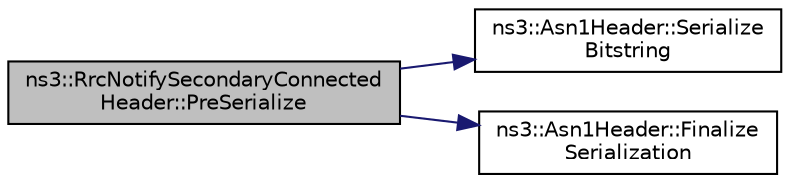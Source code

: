 digraph "ns3::RrcNotifySecondaryConnectedHeader::PreSerialize"
{
  edge [fontname="Helvetica",fontsize="10",labelfontname="Helvetica",labelfontsize="10"];
  node [fontname="Helvetica",fontsize="10",shape=record];
  rankdir="LR";
  Node1 [label="ns3::RrcNotifySecondaryConnected\lHeader::PreSerialize",height=0.2,width=0.4,color="black", fillcolor="grey75", style="filled", fontcolor="black"];
  Node1 -> Node2 [color="midnightblue",fontsize="10",style="solid"];
  Node2 [label="ns3::Asn1Header::Serialize\lBitstring",height=0.2,width=0.4,color="black", fillcolor="white", style="filled",URL="$d4/d02/classns3_1_1Asn1Header.html#a0be8d507b87be07f85f35b906f8e5da7"];
  Node1 -> Node3 [color="midnightblue",fontsize="10",style="solid"];
  Node3 [label="ns3::Asn1Header::Finalize\lSerialization",height=0.2,width=0.4,color="black", fillcolor="white", style="filled",URL="$d4/d02/classns3_1_1Asn1Header.html#a6c9bfaa54e5ca1a4eb8ea6c6b5550a8b"];
}
